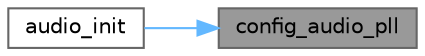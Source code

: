 digraph "config_audio_pll"
{
 // LATEX_PDF_SIZE
  bgcolor="transparent";
  edge [fontname=Helvetica,fontsize=10,labelfontname=Helvetica,labelfontsize=10];
  node [fontname=Helvetica,fontsize=10,shape=box,height=0.2,width=0.4];
  rankdir="RL";
  Node1 [id="Node000001",label="config_audio_pll",height=0.2,width=0.4,color="gray40", fillcolor="grey60", style="filled", fontcolor="black",tooltip=" "];
  Node1 -> Node2 [id="edge1_Node000001_Node000002",dir="back",color="steelblue1",style="solid",tooltip=" "];
  Node2 [id="Node000002",label="audio_init",height=0.2,width=0.4,color="grey40", fillcolor="white", style="filled",URL="$group__AUDIO.html#ga780026a09284372732eeca5c1bdeda0b",tooltip="Initializes the audio register. Sets the sampling frequency. defines several values such as audio rec..."];
}
